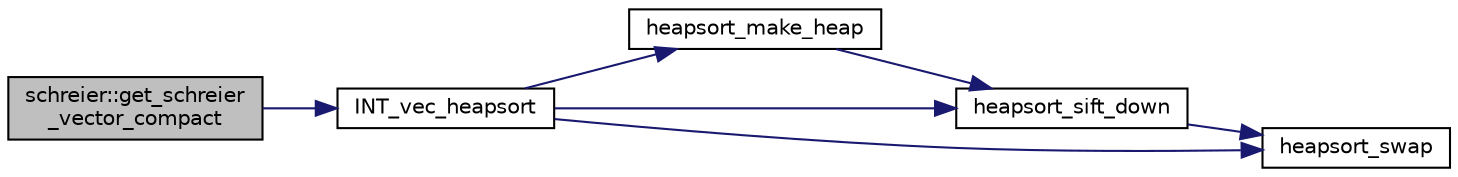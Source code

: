 digraph "schreier::get_schreier_vector_compact"
{
  edge [fontname="Helvetica",fontsize="10",labelfontname="Helvetica",labelfontsize="10"];
  node [fontname="Helvetica",fontsize="10",shape=record];
  rankdir="LR";
  Node1659 [label="schreier::get_schreier\l_vector_compact",height=0.2,width=0.4,color="black", fillcolor="grey75", style="filled", fontcolor="black"];
  Node1659 -> Node1660 [color="midnightblue",fontsize="10",style="solid",fontname="Helvetica"];
  Node1660 [label="INT_vec_heapsort",height=0.2,width=0.4,color="black", fillcolor="white", style="filled",URL="$d5/de2/foundations_2data__structures_2data__structures_8h.html#a3590ad9987f801fbfc94634300182f39"];
  Node1660 -> Node1661 [color="midnightblue",fontsize="10",style="solid",fontname="Helvetica"];
  Node1661 [label="heapsort_make_heap",height=0.2,width=0.4,color="black", fillcolor="white", style="filled",URL="$d4/dd7/sorting_8_c.html#a42f24453d7d77eeb1338ebd1a13cfdbb"];
  Node1661 -> Node1662 [color="midnightblue",fontsize="10",style="solid",fontname="Helvetica"];
  Node1662 [label="heapsort_sift_down",height=0.2,width=0.4,color="black", fillcolor="white", style="filled",URL="$d4/dd7/sorting_8_c.html#a65cbb1a6a3f01f511673705437ddc18b"];
  Node1662 -> Node1663 [color="midnightblue",fontsize="10",style="solid",fontname="Helvetica"];
  Node1663 [label="heapsort_swap",height=0.2,width=0.4,color="black", fillcolor="white", style="filled",URL="$d4/dd7/sorting_8_c.html#a8f048362e6065297b19b6975bcbbfcc6"];
  Node1660 -> Node1663 [color="midnightblue",fontsize="10",style="solid",fontname="Helvetica"];
  Node1660 -> Node1662 [color="midnightblue",fontsize="10",style="solid",fontname="Helvetica"];
}
